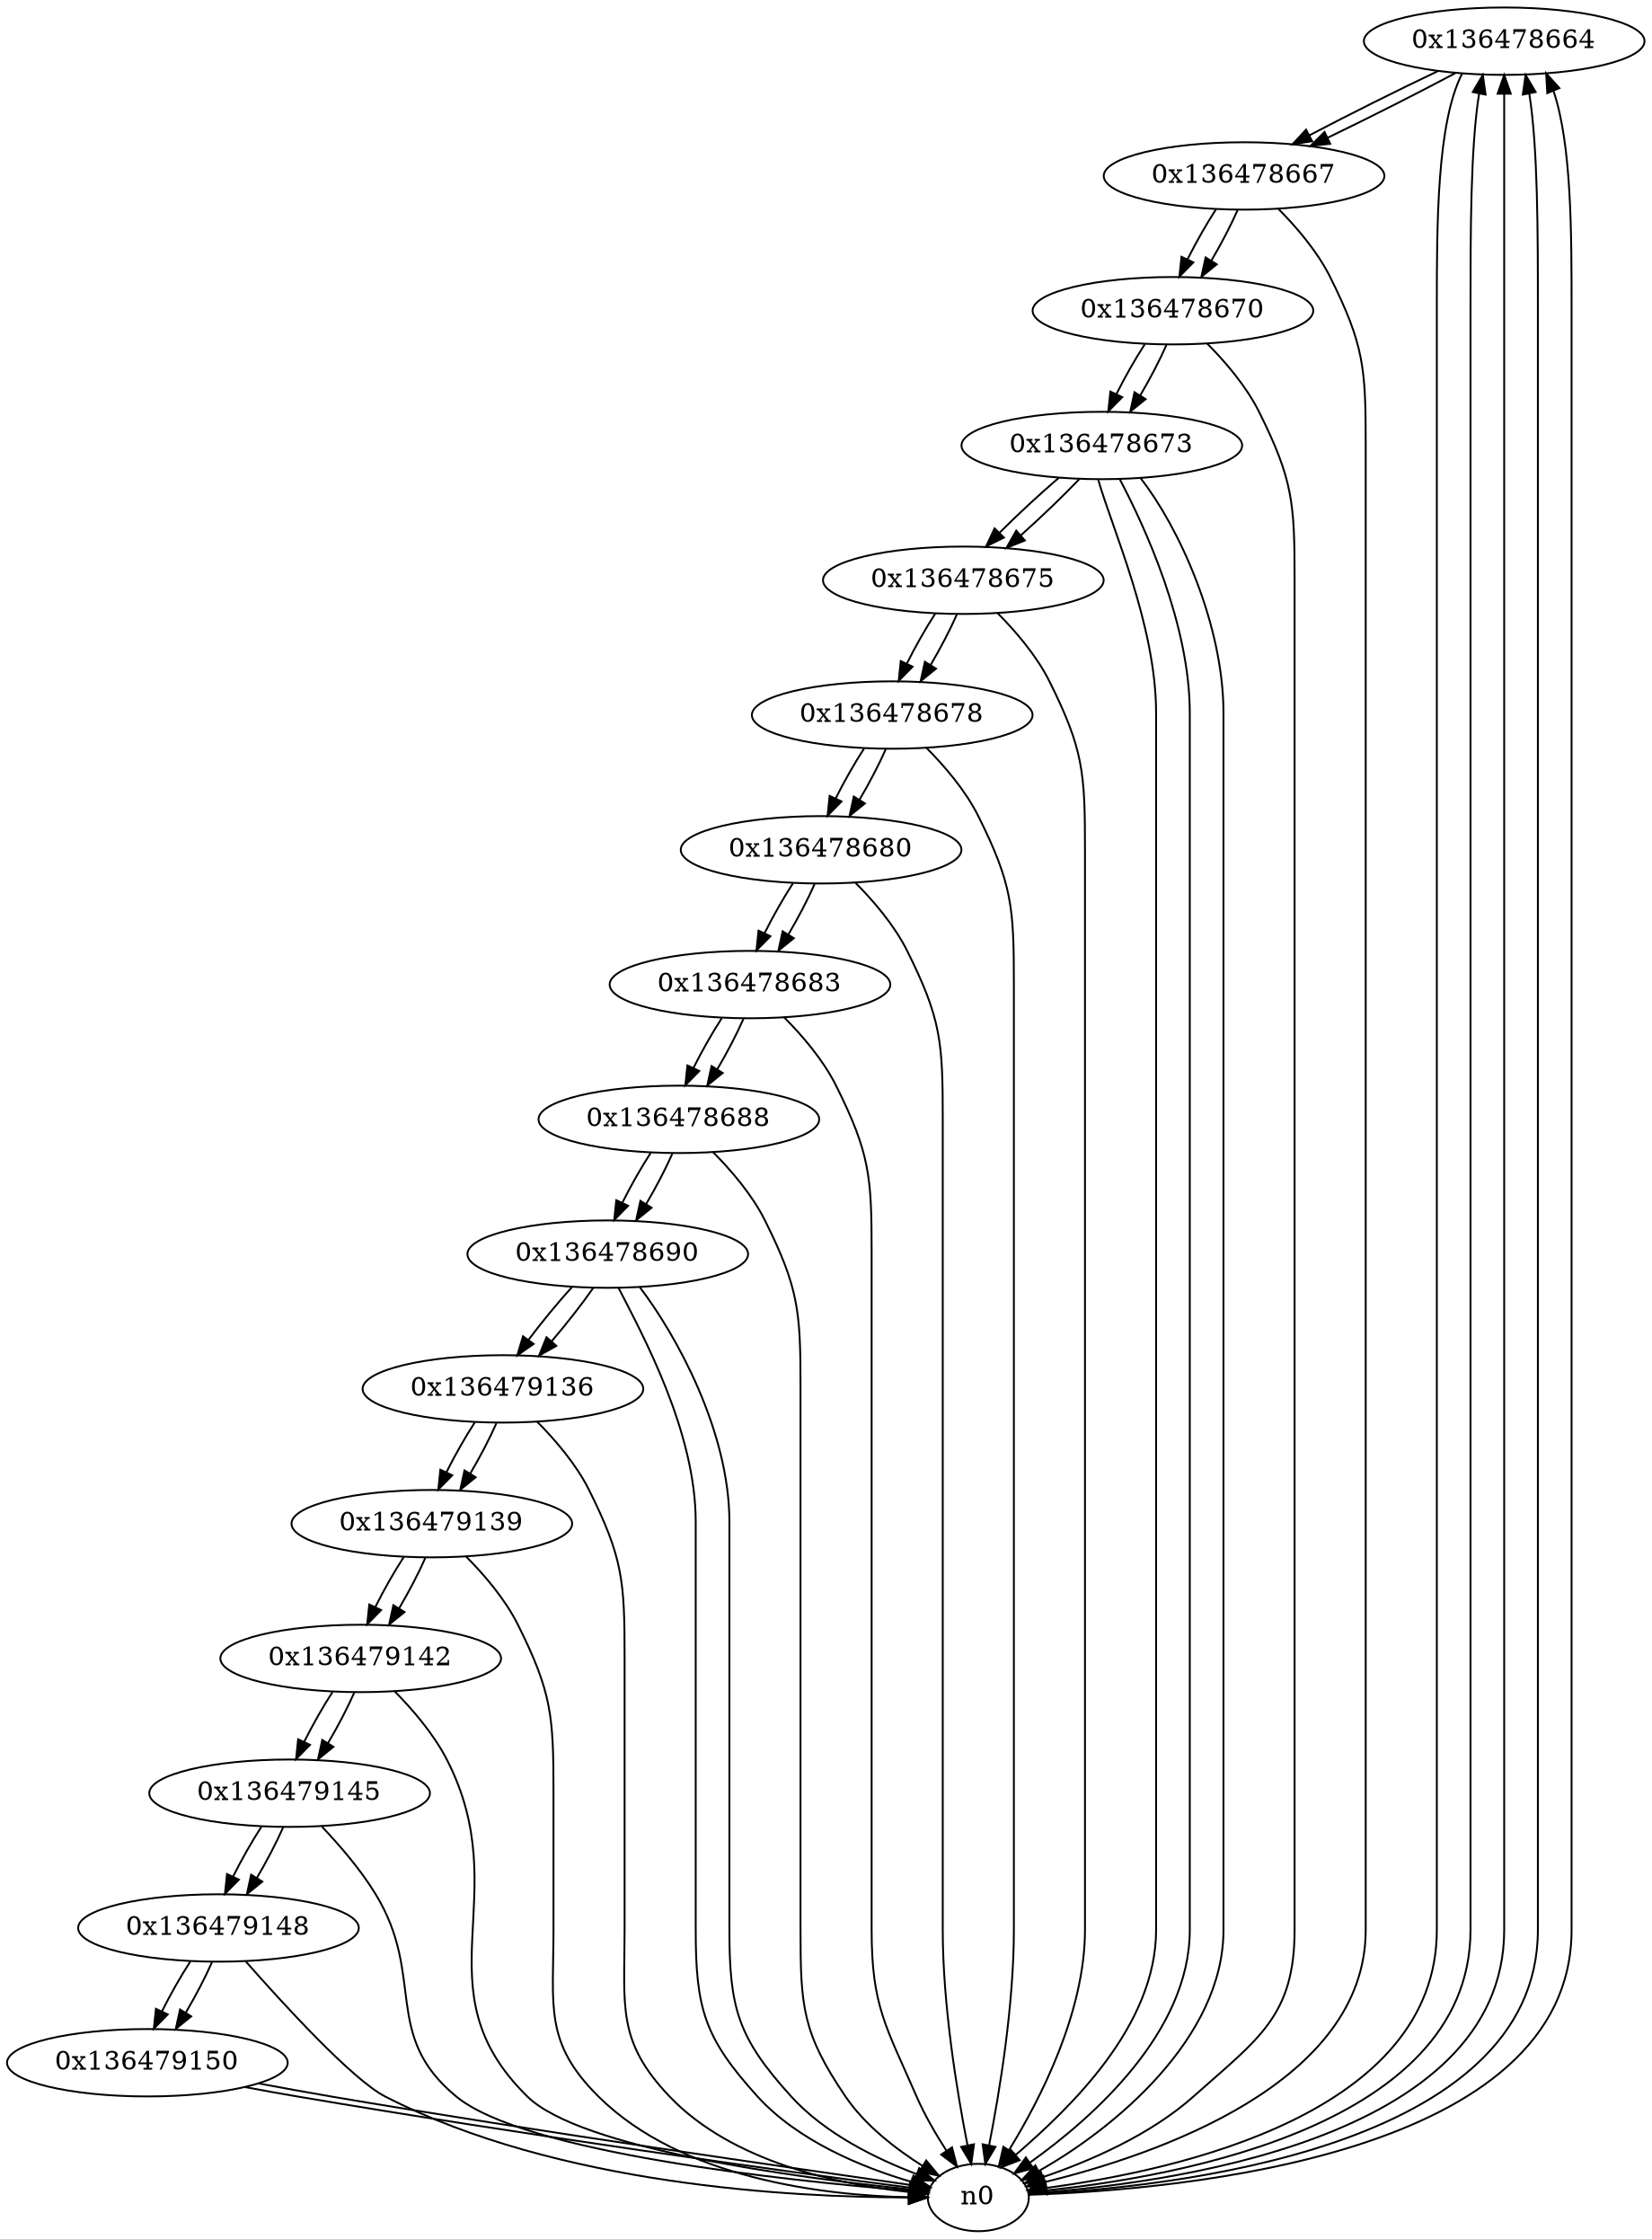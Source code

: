 digraph G{
/* nodes */
  n1 [label="0x136478664"]
  n2 [label="0x136478667"]
  n3 [label="0x136478670"]
  n4 [label="0x136478673"]
  n5 [label="0x136478675"]
  n6 [label="0x136478678"]
  n7 [label="0x136478680"]
  n8 [label="0x136478683"]
  n9 [label="0x136478688"]
  n10 [label="0x136478690"]
  n11 [label="0x136479136"]
  n12 [label="0x136479139"]
  n13 [label="0x136479142"]
  n14 [label="0x136479145"]
  n15 [label="0x136479148"]
  n16 [label="0x136479150"]
/* edges */
n1 -> n2;
n1 -> n0;
n0 -> n1;
n0 -> n1;
n0 -> n1;
n0 -> n1;
n2 -> n3;
n2 -> n0;
n1 -> n2;
n3 -> n4;
n3 -> n0;
n2 -> n3;
n4 -> n0;
n4 -> n5;
n4 -> n0;
n4 -> n0;
n3 -> n4;
n5 -> n6;
n5 -> n0;
n4 -> n5;
n6 -> n7;
n6 -> n0;
n5 -> n6;
n7 -> n8;
n7 -> n0;
n6 -> n7;
n8 -> n9;
n8 -> n0;
n7 -> n8;
n9 -> n10;
n9 -> n0;
n8 -> n9;
n10 -> n11;
n10 -> n0;
n10 -> n0;
n9 -> n10;
n11 -> n12;
n11 -> n0;
n10 -> n11;
n12 -> n13;
n12 -> n0;
n11 -> n12;
n13 -> n14;
n13 -> n0;
n12 -> n13;
n14 -> n15;
n14 -> n0;
n13 -> n14;
n15 -> n16;
n15 -> n0;
n14 -> n15;
n16 -> n0;
n16 -> n0;
n15 -> n16;
}
